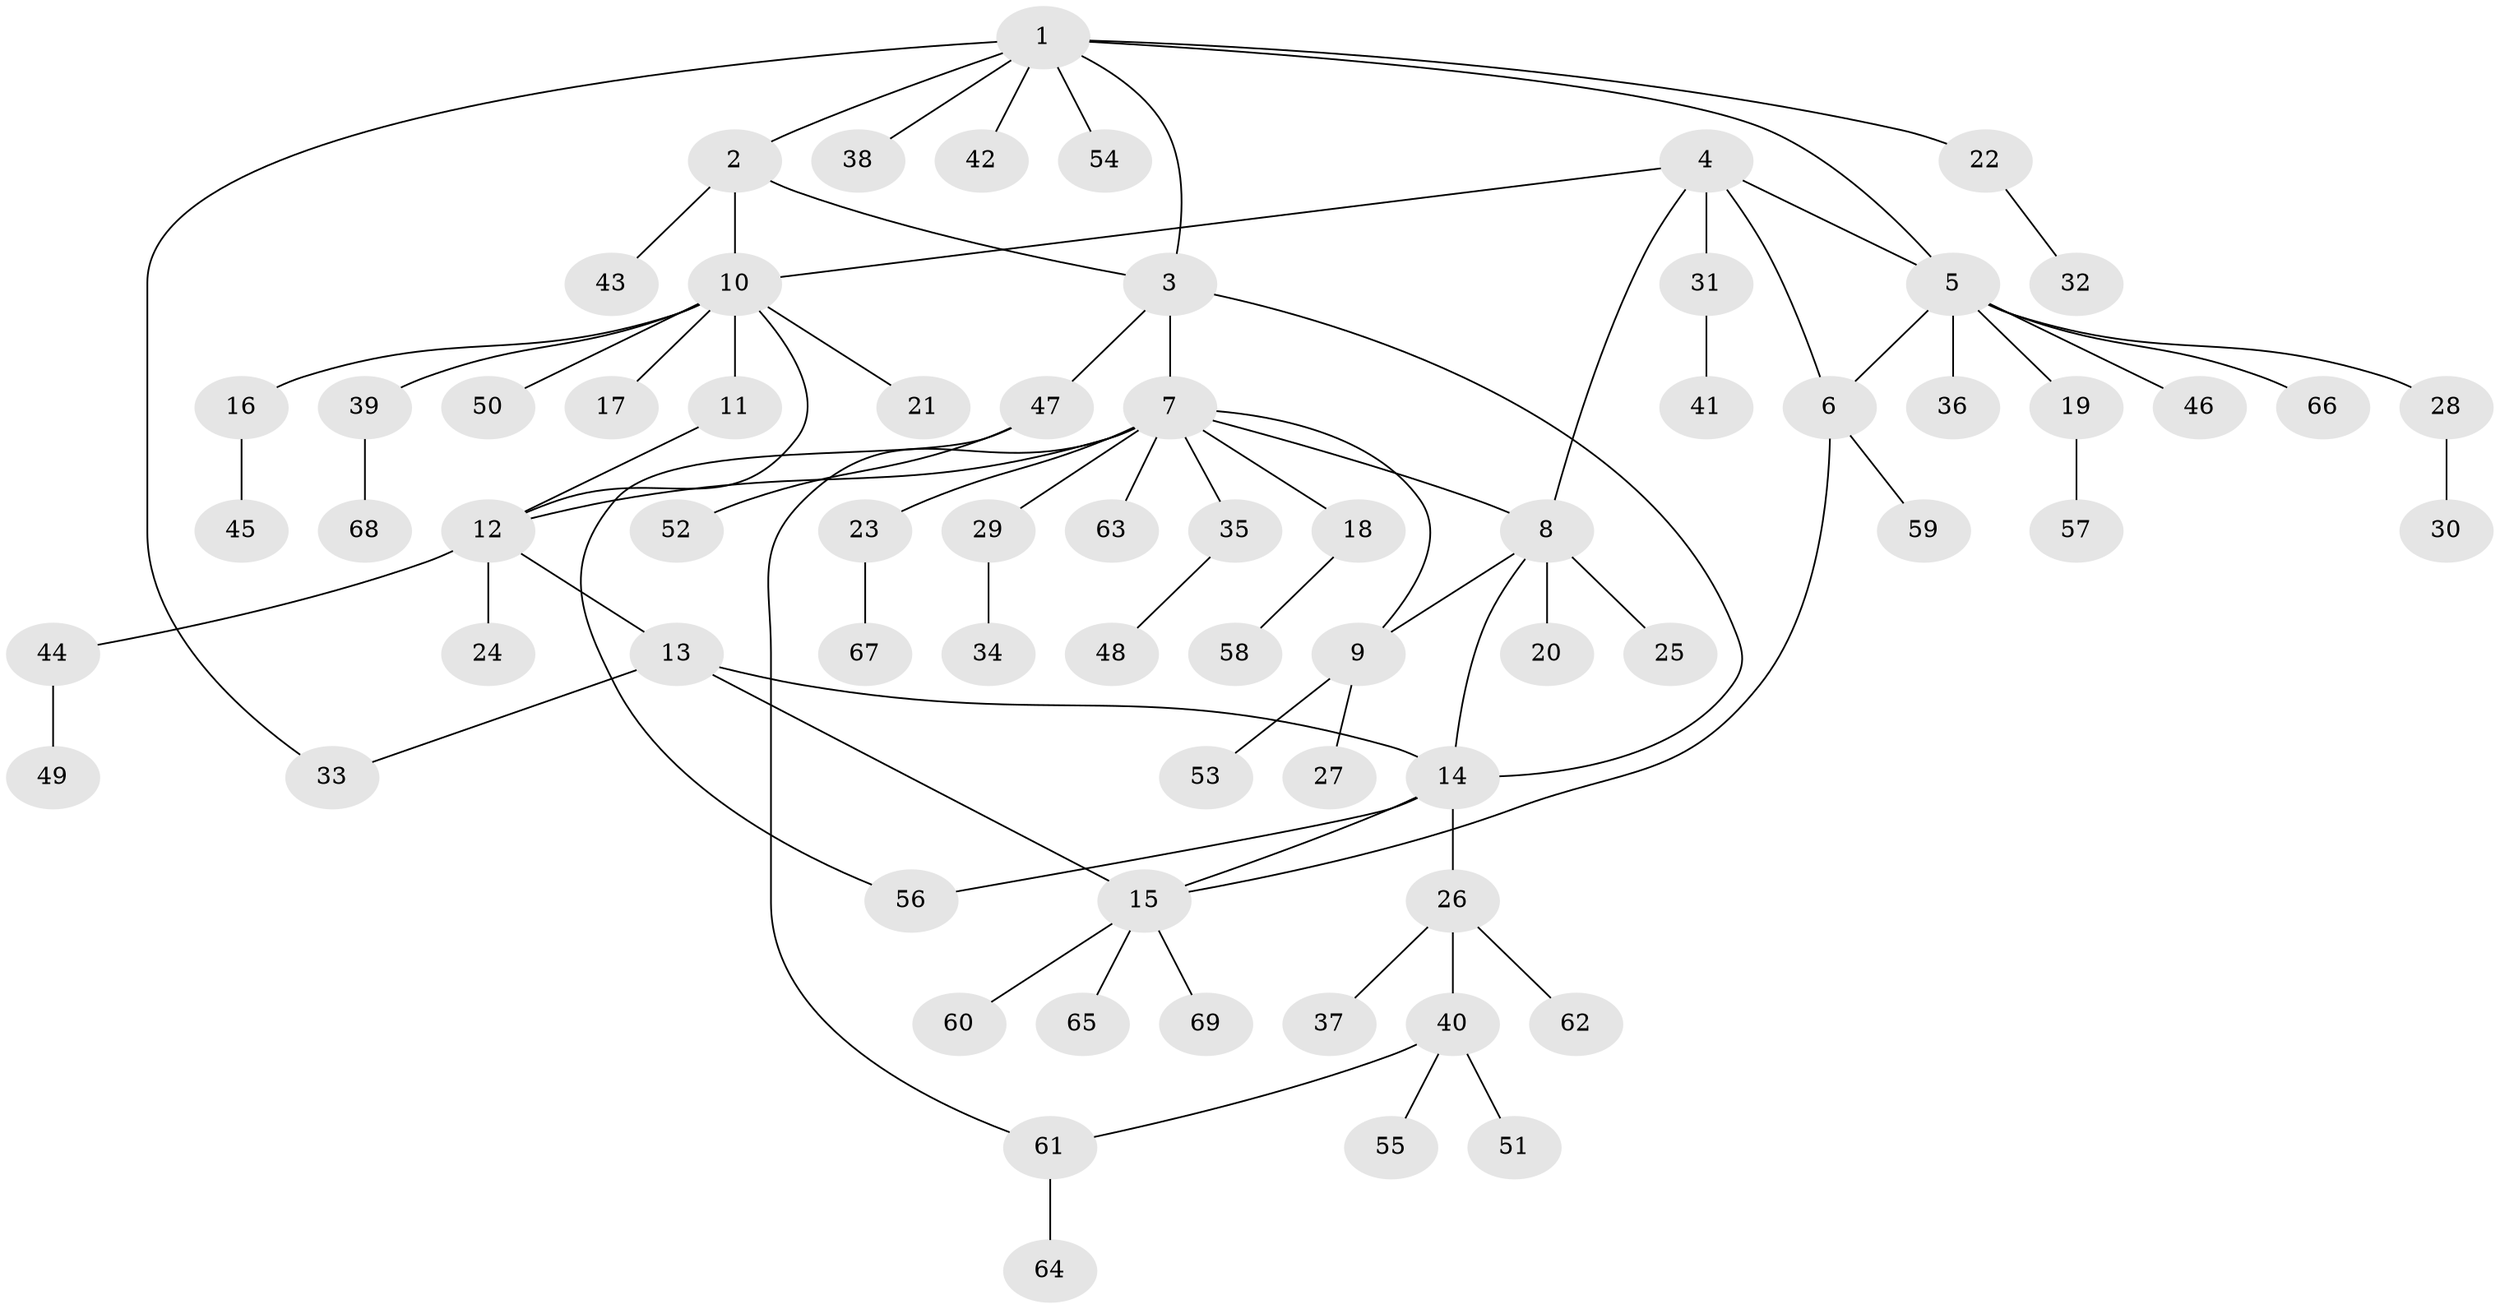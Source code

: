 // coarse degree distribution, {4: 0.10714285714285714, 3: 0.10714285714285714, 6: 0.10714285714285714, 5: 0.10714285714285714, 8: 0.03571428571428571, 2: 0.17857142857142858, 1: 0.35714285714285715}
// Generated by graph-tools (version 1.1) at 2025/52/03/04/25 22:52:17]
// undirected, 69 vertices, 82 edges
graph export_dot {
  node [color=gray90,style=filled];
  1;
  2;
  3;
  4;
  5;
  6;
  7;
  8;
  9;
  10;
  11;
  12;
  13;
  14;
  15;
  16;
  17;
  18;
  19;
  20;
  21;
  22;
  23;
  24;
  25;
  26;
  27;
  28;
  29;
  30;
  31;
  32;
  33;
  34;
  35;
  36;
  37;
  38;
  39;
  40;
  41;
  42;
  43;
  44;
  45;
  46;
  47;
  48;
  49;
  50;
  51;
  52;
  53;
  54;
  55;
  56;
  57;
  58;
  59;
  60;
  61;
  62;
  63;
  64;
  65;
  66;
  67;
  68;
  69;
  1 -- 2;
  1 -- 3;
  1 -- 5;
  1 -- 22;
  1 -- 33;
  1 -- 38;
  1 -- 42;
  1 -- 54;
  2 -- 3;
  2 -- 10;
  2 -- 43;
  3 -- 7;
  3 -- 14;
  3 -- 47;
  4 -- 5;
  4 -- 6;
  4 -- 8;
  4 -- 10;
  4 -- 31;
  5 -- 6;
  5 -- 19;
  5 -- 28;
  5 -- 36;
  5 -- 46;
  5 -- 66;
  6 -- 15;
  6 -- 59;
  7 -- 8;
  7 -- 9;
  7 -- 12;
  7 -- 18;
  7 -- 23;
  7 -- 29;
  7 -- 35;
  7 -- 61;
  7 -- 63;
  8 -- 9;
  8 -- 14;
  8 -- 20;
  8 -- 25;
  9 -- 27;
  9 -- 53;
  10 -- 11;
  10 -- 12;
  10 -- 16;
  10 -- 17;
  10 -- 21;
  10 -- 39;
  10 -- 50;
  11 -- 12;
  12 -- 13;
  12 -- 24;
  12 -- 44;
  13 -- 14;
  13 -- 15;
  13 -- 33;
  14 -- 15;
  14 -- 26;
  14 -- 56;
  15 -- 60;
  15 -- 65;
  15 -- 69;
  16 -- 45;
  18 -- 58;
  19 -- 57;
  22 -- 32;
  23 -- 67;
  26 -- 37;
  26 -- 40;
  26 -- 62;
  28 -- 30;
  29 -- 34;
  31 -- 41;
  35 -- 48;
  39 -- 68;
  40 -- 51;
  40 -- 55;
  40 -- 61;
  44 -- 49;
  47 -- 52;
  47 -- 56;
  61 -- 64;
}
